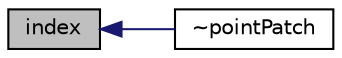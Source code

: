 digraph "index"
{
  bgcolor="transparent";
  edge [fontname="Helvetica",fontsize="10",labelfontname="Helvetica",labelfontsize="10"];
  node [fontname="Helvetica",fontsize="10",shape=record];
  rankdir="LR";
  Node1 [label="index",height=0.2,width=0.4,color="black", fillcolor="grey75", style="filled", fontcolor="black"];
  Node1 -> Node2 [dir="back",color="midnightblue",fontsize="10",style="solid",fontname="Helvetica"];
  Node2 [label="~pointPatch",height=0.2,width=0.4,color="black",URL="$a01892.html#a1c6b7b7d3721f839a48fb62099a914ed",tooltip="Destructor. "];
}
